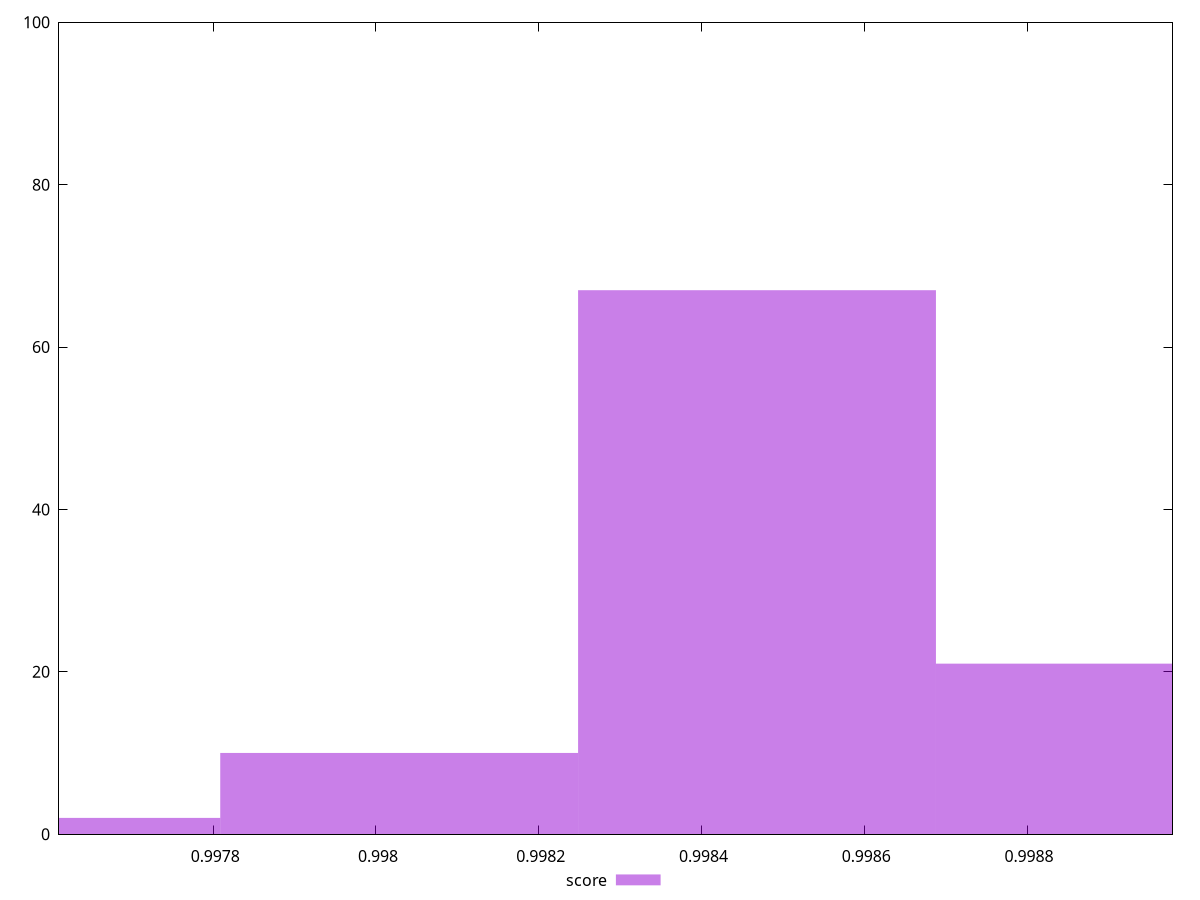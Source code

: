 reset

$score <<EOF
0.9989078535996307 21
0.9984681934527999 67
0.9980285333059692 10
0.9975888731591384 2
EOF

set key outside below
set boxwidth 0.0004396601468308234
set xrange [0.9976105978692127:0.9989786639992547]
set yrange [0:100]
set style fill transparent solid 0.5 noborder
set terminal svg size 640, 490 enhanced background rgb 'white'
set output "report_00007_2020-12-11T15:55:29.892Z/mainthread-work-breakdown/samples/pages+cached+noexternal/score/histogram.svg"

plot $score title "score" with boxes

reset
